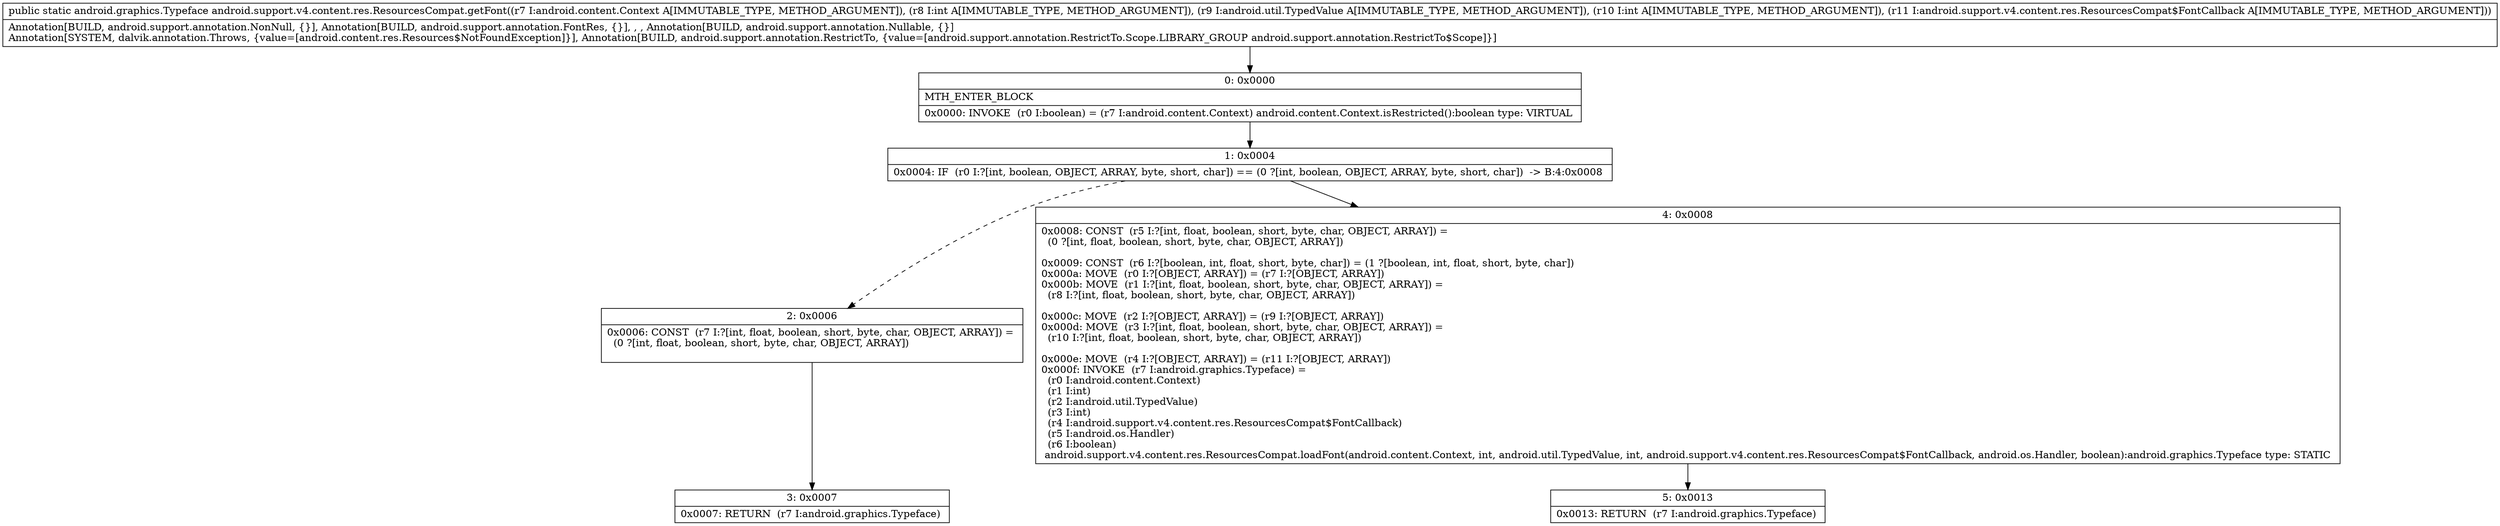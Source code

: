 digraph "CFG forandroid.support.v4.content.res.ResourcesCompat.getFont(Landroid\/content\/Context;ILandroid\/util\/TypedValue;ILandroid\/support\/v4\/content\/res\/ResourcesCompat$FontCallback;)Landroid\/graphics\/Typeface;" {
Node_0 [shape=record,label="{0\:\ 0x0000|MTH_ENTER_BLOCK\l|0x0000: INVOKE  (r0 I:boolean) = (r7 I:android.content.Context) android.content.Context.isRestricted():boolean type: VIRTUAL \l}"];
Node_1 [shape=record,label="{1\:\ 0x0004|0x0004: IF  (r0 I:?[int, boolean, OBJECT, ARRAY, byte, short, char]) == (0 ?[int, boolean, OBJECT, ARRAY, byte, short, char])  \-\> B:4:0x0008 \l}"];
Node_2 [shape=record,label="{2\:\ 0x0006|0x0006: CONST  (r7 I:?[int, float, boolean, short, byte, char, OBJECT, ARRAY]) = \l  (0 ?[int, float, boolean, short, byte, char, OBJECT, ARRAY])\l \l}"];
Node_3 [shape=record,label="{3\:\ 0x0007|0x0007: RETURN  (r7 I:android.graphics.Typeface) \l}"];
Node_4 [shape=record,label="{4\:\ 0x0008|0x0008: CONST  (r5 I:?[int, float, boolean, short, byte, char, OBJECT, ARRAY]) = \l  (0 ?[int, float, boolean, short, byte, char, OBJECT, ARRAY])\l \l0x0009: CONST  (r6 I:?[boolean, int, float, short, byte, char]) = (1 ?[boolean, int, float, short, byte, char]) \l0x000a: MOVE  (r0 I:?[OBJECT, ARRAY]) = (r7 I:?[OBJECT, ARRAY]) \l0x000b: MOVE  (r1 I:?[int, float, boolean, short, byte, char, OBJECT, ARRAY]) = \l  (r8 I:?[int, float, boolean, short, byte, char, OBJECT, ARRAY])\l \l0x000c: MOVE  (r2 I:?[OBJECT, ARRAY]) = (r9 I:?[OBJECT, ARRAY]) \l0x000d: MOVE  (r3 I:?[int, float, boolean, short, byte, char, OBJECT, ARRAY]) = \l  (r10 I:?[int, float, boolean, short, byte, char, OBJECT, ARRAY])\l \l0x000e: MOVE  (r4 I:?[OBJECT, ARRAY]) = (r11 I:?[OBJECT, ARRAY]) \l0x000f: INVOKE  (r7 I:android.graphics.Typeface) = \l  (r0 I:android.content.Context)\l  (r1 I:int)\l  (r2 I:android.util.TypedValue)\l  (r3 I:int)\l  (r4 I:android.support.v4.content.res.ResourcesCompat$FontCallback)\l  (r5 I:android.os.Handler)\l  (r6 I:boolean)\l android.support.v4.content.res.ResourcesCompat.loadFont(android.content.Context, int, android.util.TypedValue, int, android.support.v4.content.res.ResourcesCompat$FontCallback, android.os.Handler, boolean):android.graphics.Typeface type: STATIC \l}"];
Node_5 [shape=record,label="{5\:\ 0x0013|0x0013: RETURN  (r7 I:android.graphics.Typeface) \l}"];
MethodNode[shape=record,label="{public static android.graphics.Typeface android.support.v4.content.res.ResourcesCompat.getFont((r7 I:android.content.Context A[IMMUTABLE_TYPE, METHOD_ARGUMENT]), (r8 I:int A[IMMUTABLE_TYPE, METHOD_ARGUMENT]), (r9 I:android.util.TypedValue A[IMMUTABLE_TYPE, METHOD_ARGUMENT]), (r10 I:int A[IMMUTABLE_TYPE, METHOD_ARGUMENT]), (r11 I:android.support.v4.content.res.ResourcesCompat$FontCallback A[IMMUTABLE_TYPE, METHOD_ARGUMENT]))  | Annotation[BUILD, android.support.annotation.NonNull, \{\}], Annotation[BUILD, android.support.annotation.FontRes, \{\}], , , Annotation[BUILD, android.support.annotation.Nullable, \{\}]\lAnnotation[SYSTEM, dalvik.annotation.Throws, \{value=[android.content.res.Resources$NotFoundException]\}], Annotation[BUILD, android.support.annotation.RestrictTo, \{value=[android.support.annotation.RestrictTo.Scope.LIBRARY_GROUP android.support.annotation.RestrictTo$Scope]\}]\l}"];
MethodNode -> Node_0;
Node_0 -> Node_1;
Node_1 -> Node_2[style=dashed];
Node_1 -> Node_4;
Node_2 -> Node_3;
Node_4 -> Node_5;
}

